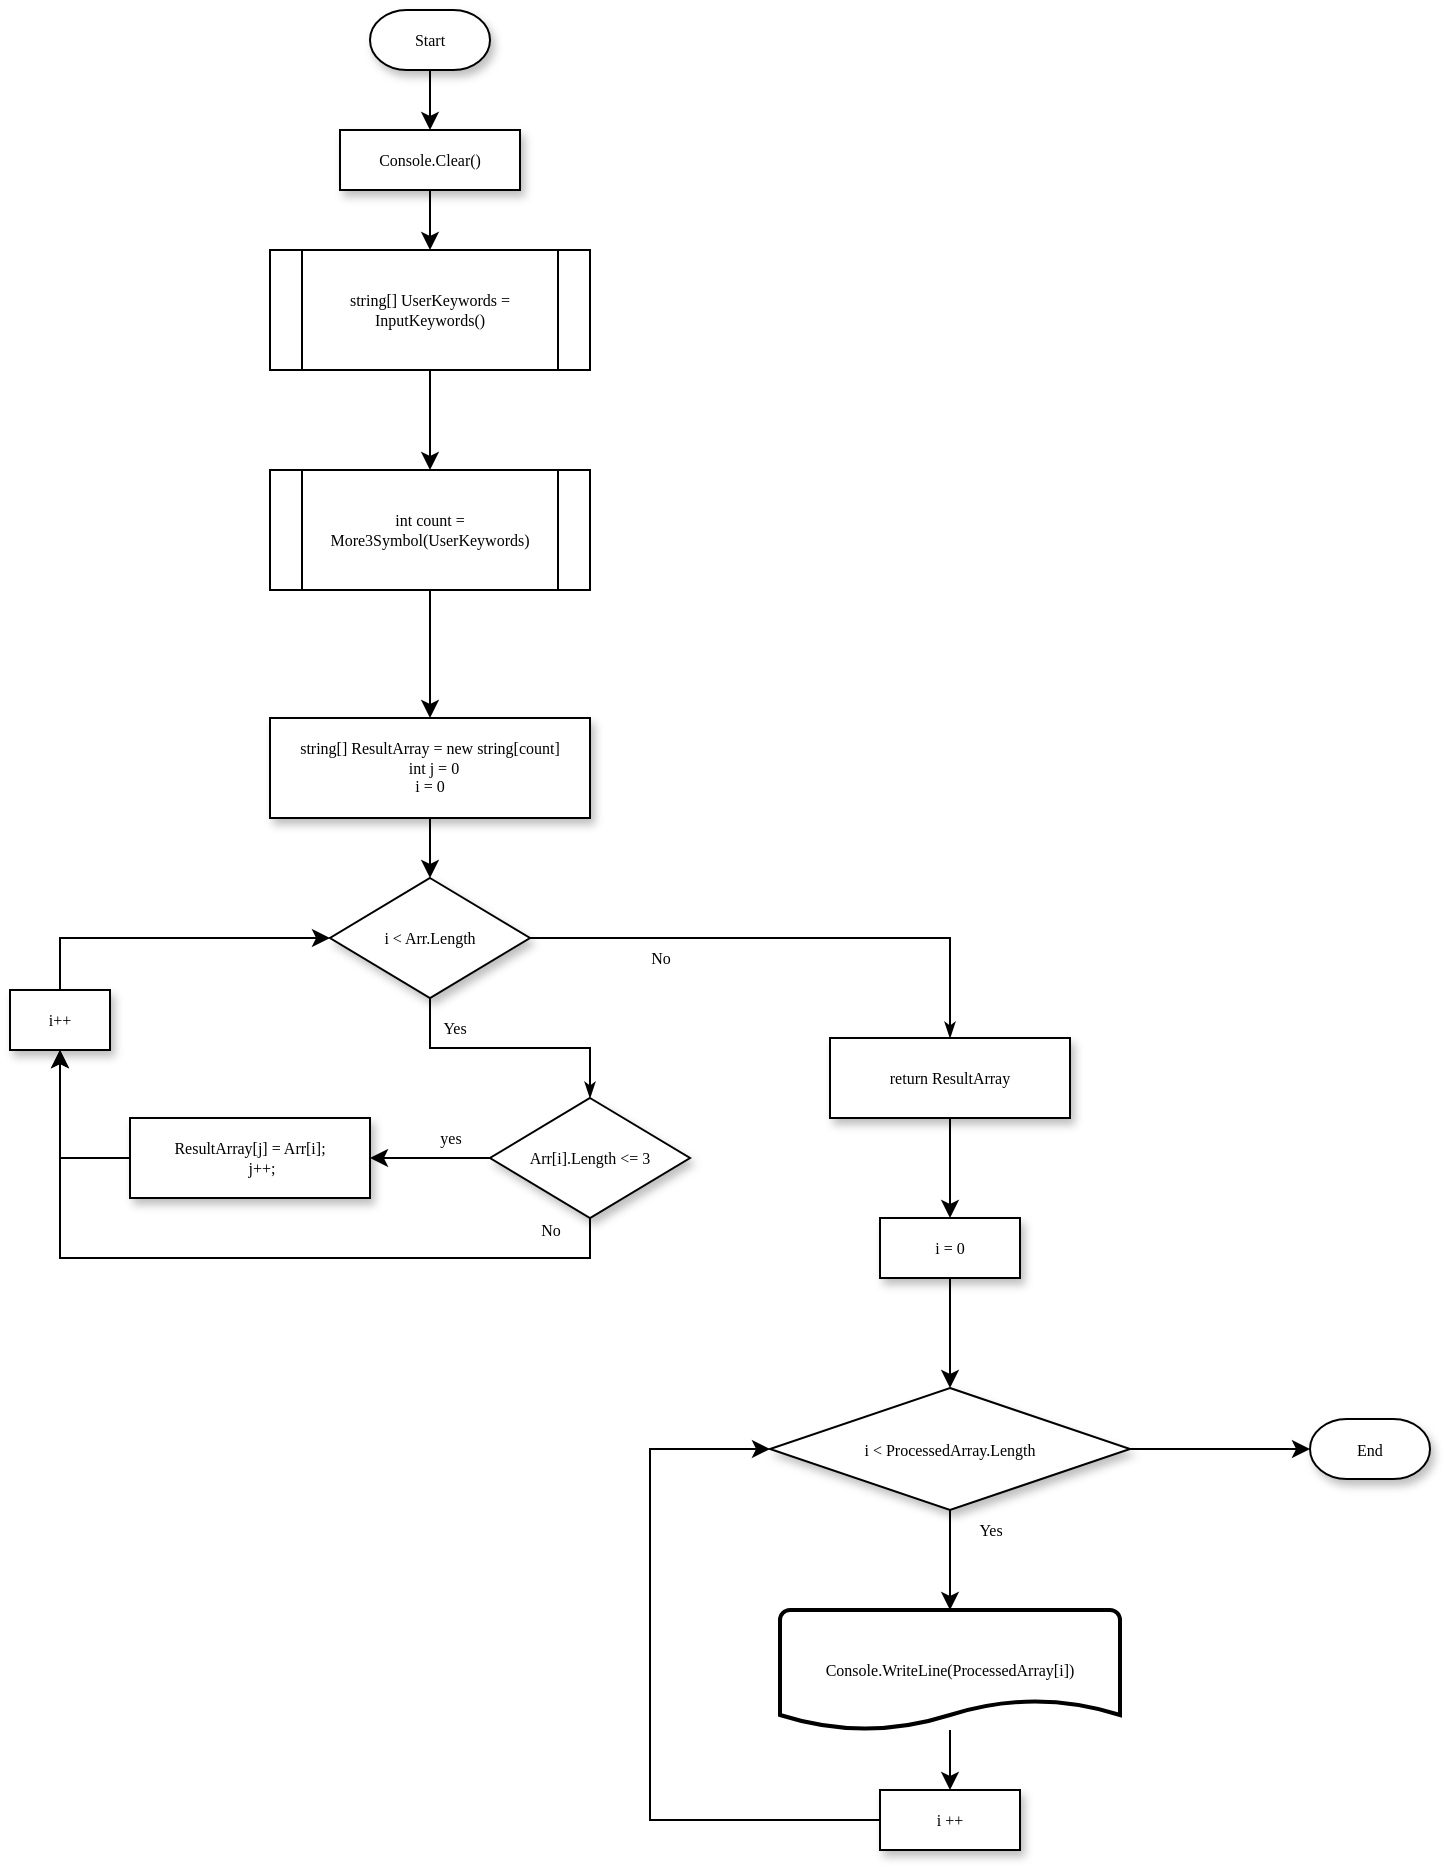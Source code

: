 <mxfile version="20.8.22" type="device"><diagram name="Page-1" id="edf60f1a-56cd-e834-aa8a-f176f3a09ee4"><mxGraphModel dx="956" dy="523" grid="1" gridSize="10" guides="1" tooltips="1" connect="1" arrows="1" fold="1" page="1" pageScale="1" pageWidth="1100" pageHeight="850" background="none" math="0" shadow="0"><root><mxCell id="0"/><mxCell id="1" parent="0"/><mxCell id="Q_0cPS-cJZluJgMSpx5n-10" value="" style="edgeStyle=orthogonalEdgeStyle;rounded=0;orthogonalLoop=1;jettySize=auto;html=1;fontFamily=Verdana;fontSize=8;" edge="1" parent="1" source="60e70716793133e9-4" target="Q_0cPS-cJZluJgMSpx5n-9"><mxGeometry relative="1" as="geometry"/></mxCell><mxCell id="60e70716793133e9-4" value="Console.Clear()" style="rounded=0;whiteSpace=wrap;html=1;shadow=1;labelBackgroundColor=none;strokeWidth=1;fontFamily=Verdana;fontSize=8;align=center;" parent="1" vertex="1"><mxGeometry x="295" y="100" width="90" height="30" as="geometry"/></mxCell><mxCell id="60e70716793133e9-43" value="Yes" style="edgeStyle=orthogonalEdgeStyle;rounded=0;html=1;labelBackgroundColor=none;startSize=5;endArrow=classicThin;endFill=1;endSize=5;jettySize=auto;orthogonalLoop=1;strokeWidth=1;fontFamily=Verdana;fontSize=8" parent="1" source="60e70716793133e9-14" target="Q_0cPS-cJZluJgMSpx5n-16" edge="1"><mxGeometry x="-0.429" y="10" relative="1" as="geometry"><mxPoint as="offset"/><mxPoint x="380" y="669" as="targetPoint"/></mxGeometry></mxCell><mxCell id="60e70716793133e9-44" value="No" style="edgeStyle=orthogonalEdgeStyle;rounded=0;html=1;labelBackgroundColor=none;startSize=5;endArrow=classicThin;endFill=1;endSize=5;jettySize=auto;orthogonalLoop=1;strokeWidth=1;fontFamily=Verdana;fontSize=8" parent="1" source="60e70716793133e9-14" target="60e70716793133e9-16" edge="1"><mxGeometry x="-0.5" y="-10" relative="1" as="geometry"><mxPoint as="offset"/></mxGeometry></mxCell><mxCell id="60e70716793133e9-14" value="i &amp;lt; Arr.Length" style="rhombus;whiteSpace=wrap;html=1;rounded=0;shadow=1;labelBackgroundColor=none;strokeWidth=1;fontFamily=Verdana;fontSize=8;align=center;" parent="1" vertex="1"><mxGeometry x="290" y="474" width="100" height="60" as="geometry"/></mxCell><mxCell id="Q_0cPS-cJZluJgMSpx5n-28" style="edgeStyle=orthogonalEdgeStyle;rounded=0;orthogonalLoop=1;jettySize=auto;html=1;exitX=0;exitY=0.5;exitDx=0;exitDy=0;entryX=0.5;entryY=1;entryDx=0;entryDy=0;fontFamily=Verdana;fontSize=8;" edge="1" parent="1" source="60e70716793133e9-15" target="Q_0cPS-cJZluJgMSpx5n-26"><mxGeometry relative="1" as="geometry"><Array as="points"><mxPoint x="155" y="614"/></Array></mxGeometry></mxCell><mxCell id="60e70716793133e9-15" value="&lt;div&gt;ResultArray[j] = Arr[i];&lt;/div&gt;&lt;div&gt;&amp;nbsp; &amp;nbsp; &amp;nbsp; j++;&lt;/div&gt;" style="whiteSpace=wrap;html=1;rounded=0;shadow=1;labelBackgroundColor=none;strokeWidth=1;fontFamily=Verdana;fontSize=8;align=center;" parent="1" vertex="1"><mxGeometry x="190" y="594" width="120" height="40" as="geometry"/></mxCell><mxCell id="Q_0cPS-cJZluJgMSpx5n-25" value="" style="edgeStyle=orthogonalEdgeStyle;rounded=0;orthogonalLoop=1;jettySize=auto;html=1;fontFamily=Verdana;fontSize=8;" edge="1" parent="1" source="60e70716793133e9-16" target="Q_0cPS-cJZluJgMSpx5n-24"><mxGeometry relative="1" as="geometry"/></mxCell><mxCell id="60e70716793133e9-16" value="return ResultArray" style="whiteSpace=wrap;html=1;rounded=0;shadow=1;labelBackgroundColor=none;strokeWidth=1;fontFamily=Verdana;fontSize=8;align=center;" parent="1" vertex="1"><mxGeometry x="540" y="554" width="120" height="40" as="geometry"/></mxCell><mxCell id="60e70716793133e9-30" value="End" style="strokeWidth=1;html=1;shape=mxgraph.flowchart.terminator;whiteSpace=wrap;rounded=0;shadow=1;labelBackgroundColor=none;fontFamily=Verdana;fontSize=8;align=center;" parent="1" vertex="1"><mxGeometry x="780" y="744.5" width="60" height="30" as="geometry"/></mxCell><mxCell id="Q_0cPS-cJZluJgMSpx5n-2" value="" style="edgeStyle=orthogonalEdgeStyle;rounded=0;orthogonalLoop=1;jettySize=auto;html=1;fontFamily=Verdana;fontSize=8;" edge="1" parent="1" source="Q_0cPS-cJZluJgMSpx5n-1" target="60e70716793133e9-4"><mxGeometry relative="1" as="geometry"/></mxCell><mxCell id="Q_0cPS-cJZluJgMSpx5n-1" value="Start" style="strokeWidth=1;html=1;shape=mxgraph.flowchart.terminator;whiteSpace=wrap;rounded=0;shadow=1;labelBackgroundColor=none;fontFamily=Verdana;fontSize=8;align=center;" vertex="1" parent="1"><mxGeometry x="310" y="40" width="60" height="30" as="geometry"/></mxCell><mxCell id="Q_0cPS-cJZluJgMSpx5n-20" value="" style="edgeStyle=orthogonalEdgeStyle;rounded=0;orthogonalLoop=1;jettySize=auto;html=1;fontFamily=Verdana;fontSize=8;" edge="1" parent="1" source="Q_0cPS-cJZluJgMSpx5n-9" target="Q_0cPS-cJZluJgMSpx5n-19"><mxGeometry relative="1" as="geometry"/></mxCell><mxCell id="Q_0cPS-cJZluJgMSpx5n-9" value="string[] UserKeywords = InputKeywords()" style="shape=process;whiteSpace=wrap;html=1;backgroundOutline=1;fontFamily=Verdana;fontSize=8;" vertex="1" parent="1"><mxGeometry x="260" y="160" width="160" height="60" as="geometry"/></mxCell><mxCell id="Q_0cPS-cJZluJgMSpx5n-14" value="" style="edgeStyle=orthogonalEdgeStyle;rounded=0;orthogonalLoop=1;jettySize=auto;html=1;fontFamily=Verdana;fontSize=8;" edge="1" parent="1" source="Q_0cPS-cJZluJgMSpx5n-11" target="60e70716793133e9-14"><mxGeometry relative="1" as="geometry"/></mxCell><mxCell id="Q_0cPS-cJZluJgMSpx5n-11" value="&lt;div&gt;string[] ResultArray = new string[count]&lt;/div&gt;&lt;div&gt;&amp;nbsp; int j = 0&lt;/div&gt;&lt;div&gt;i = 0&lt;/div&gt;" style="rounded=0;whiteSpace=wrap;html=1;shadow=1;labelBackgroundColor=none;strokeWidth=1;fontFamily=Verdana;fontSize=8;align=center;" vertex="1" parent="1"><mxGeometry x="260" y="394" width="160" height="50" as="geometry"/></mxCell><mxCell id="Q_0cPS-cJZluJgMSpx5n-17" value="yes" style="edgeStyle=orthogonalEdgeStyle;rounded=0;orthogonalLoop=1;jettySize=auto;html=1;fontFamily=Verdana;fontSize=8;" edge="1" parent="1" source="Q_0cPS-cJZluJgMSpx5n-16" target="60e70716793133e9-15"><mxGeometry x="-0.333" y="-10" relative="1" as="geometry"><mxPoint as="offset"/></mxGeometry></mxCell><mxCell id="Q_0cPS-cJZluJgMSpx5n-30" value="No" style="edgeStyle=orthogonalEdgeStyle;rounded=0;orthogonalLoop=1;jettySize=auto;html=1;exitX=0.5;exitY=1;exitDx=0;exitDy=0;fontFamily=Verdana;fontSize=8;entryX=0.5;entryY=1;entryDx=0;entryDy=0;" edge="1" parent="1" source="Q_0cPS-cJZluJgMSpx5n-16" target="Q_0cPS-cJZluJgMSpx5n-26"><mxGeometry x="-0.794" y="-14" relative="1" as="geometry"><mxPoint x="150" y="600" as="targetPoint"/><mxPoint as="offset"/></mxGeometry></mxCell><mxCell id="Q_0cPS-cJZluJgMSpx5n-16" value="Arr[i].Length &amp;lt;= 3" style="rhombus;whiteSpace=wrap;html=1;rounded=0;shadow=1;labelBackgroundColor=none;strokeWidth=1;fontFamily=Verdana;fontSize=8;align=center;" vertex="1" parent="1"><mxGeometry x="370" y="584" width="100" height="60" as="geometry"/></mxCell><mxCell id="Q_0cPS-cJZluJgMSpx5n-21" value="" style="edgeStyle=orthogonalEdgeStyle;rounded=0;orthogonalLoop=1;jettySize=auto;html=1;fontFamily=Verdana;fontSize=8;" edge="1" parent="1" source="Q_0cPS-cJZluJgMSpx5n-19" target="Q_0cPS-cJZluJgMSpx5n-11"><mxGeometry relative="1" as="geometry"/></mxCell><mxCell id="Q_0cPS-cJZluJgMSpx5n-19" value="int count = More3Symbol(UserKeywords)" style="shape=process;whiteSpace=wrap;html=1;backgroundOutline=1;fontFamily=Verdana;fontSize=8;" vertex="1" parent="1"><mxGeometry x="260" y="270" width="160" height="60" as="geometry"/></mxCell><mxCell id="Q_0cPS-cJZluJgMSpx5n-32" value="" style="edgeStyle=orthogonalEdgeStyle;rounded=0;orthogonalLoop=1;jettySize=auto;html=1;fontFamily=Verdana;fontSize=8;" edge="1" parent="1" source="Q_0cPS-cJZluJgMSpx5n-24" target="Q_0cPS-cJZluJgMSpx5n-31"><mxGeometry relative="1" as="geometry"/></mxCell><mxCell id="Q_0cPS-cJZluJgMSpx5n-24" value="i = 0" style="whiteSpace=wrap;html=1;fontSize=8;fontFamily=Verdana;rounded=0;shadow=1;labelBackgroundColor=none;strokeWidth=1;" vertex="1" parent="1"><mxGeometry x="565" y="644" width="70" height="30" as="geometry"/></mxCell><mxCell id="Q_0cPS-cJZluJgMSpx5n-29" style="edgeStyle=orthogonalEdgeStyle;rounded=0;orthogonalLoop=1;jettySize=auto;html=1;exitX=0.5;exitY=0;exitDx=0;exitDy=0;entryX=0;entryY=0.5;entryDx=0;entryDy=0;fontFamily=Verdana;fontSize=8;" edge="1" parent="1" source="Q_0cPS-cJZluJgMSpx5n-26" target="60e70716793133e9-14"><mxGeometry relative="1" as="geometry"/></mxCell><mxCell id="Q_0cPS-cJZluJgMSpx5n-26" value="i++" style="whiteSpace=wrap;html=1;fontSize=8;fontFamily=Verdana;rounded=0;shadow=1;labelBackgroundColor=none;strokeWidth=1;" vertex="1" parent="1"><mxGeometry x="130" y="530" width="50" height="30" as="geometry"/></mxCell><mxCell id="Q_0cPS-cJZluJgMSpx5n-35" value="Yes" style="edgeStyle=orthogonalEdgeStyle;rounded=0;orthogonalLoop=1;jettySize=auto;html=1;fontFamily=Verdana;fontSize=8;" edge="1" parent="1" source="Q_0cPS-cJZluJgMSpx5n-31" target="Q_0cPS-cJZluJgMSpx5n-33"><mxGeometry x="-0.6" y="20" relative="1" as="geometry"><mxPoint as="offset"/></mxGeometry></mxCell><mxCell id="Q_0cPS-cJZluJgMSpx5n-40" value="" style="edgeStyle=orthogonalEdgeStyle;rounded=0;orthogonalLoop=1;jettySize=auto;html=1;fontFamily=Verdana;fontSize=8;" edge="1" parent="1" source="Q_0cPS-cJZluJgMSpx5n-31" target="60e70716793133e9-30"><mxGeometry relative="1" as="geometry"/></mxCell><mxCell id="Q_0cPS-cJZluJgMSpx5n-31" value="i &amp;lt; ProcessedArray.Length" style="rhombus;whiteSpace=wrap;html=1;fontSize=8;fontFamily=Verdana;rounded=0;shadow=1;labelBackgroundColor=none;strokeWidth=1;" vertex="1" parent="1"><mxGeometry x="510" y="729" width="180" height="61" as="geometry"/></mxCell><mxCell id="Q_0cPS-cJZluJgMSpx5n-37" value="" style="edgeStyle=orthogonalEdgeStyle;rounded=0;orthogonalLoop=1;jettySize=auto;html=1;fontFamily=Verdana;fontSize=8;" edge="1" parent="1" source="Q_0cPS-cJZluJgMSpx5n-33" target="Q_0cPS-cJZluJgMSpx5n-36"><mxGeometry relative="1" as="geometry"/></mxCell><mxCell id="Q_0cPS-cJZluJgMSpx5n-33" value="Console.WriteLine(ProcessedArray[i])" style="strokeWidth=2;html=1;shape=mxgraph.flowchart.document2;whiteSpace=wrap;size=0.25;fontFamily=Verdana;fontSize=8;" vertex="1" parent="1"><mxGeometry x="515" y="840" width="170" height="60" as="geometry"/></mxCell><mxCell id="Q_0cPS-cJZluJgMSpx5n-39" style="edgeStyle=orthogonalEdgeStyle;rounded=0;orthogonalLoop=1;jettySize=auto;html=1;exitX=0;exitY=0.5;exitDx=0;exitDy=0;entryX=0;entryY=0.5;entryDx=0;entryDy=0;fontFamily=Verdana;fontSize=8;" edge="1" parent="1" source="Q_0cPS-cJZluJgMSpx5n-36" target="Q_0cPS-cJZluJgMSpx5n-31"><mxGeometry relative="1" as="geometry"><Array as="points"><mxPoint x="450" y="945"/><mxPoint x="450" y="759"/></Array></mxGeometry></mxCell><mxCell id="Q_0cPS-cJZluJgMSpx5n-36" value="i ++" style="whiteSpace=wrap;html=1;fontSize=8;fontFamily=Verdana;rounded=0;shadow=1;labelBackgroundColor=none;strokeWidth=1;" vertex="1" parent="1"><mxGeometry x="565" y="930" width="70" height="30" as="geometry"/></mxCell></root></mxGraphModel></diagram></mxfile>